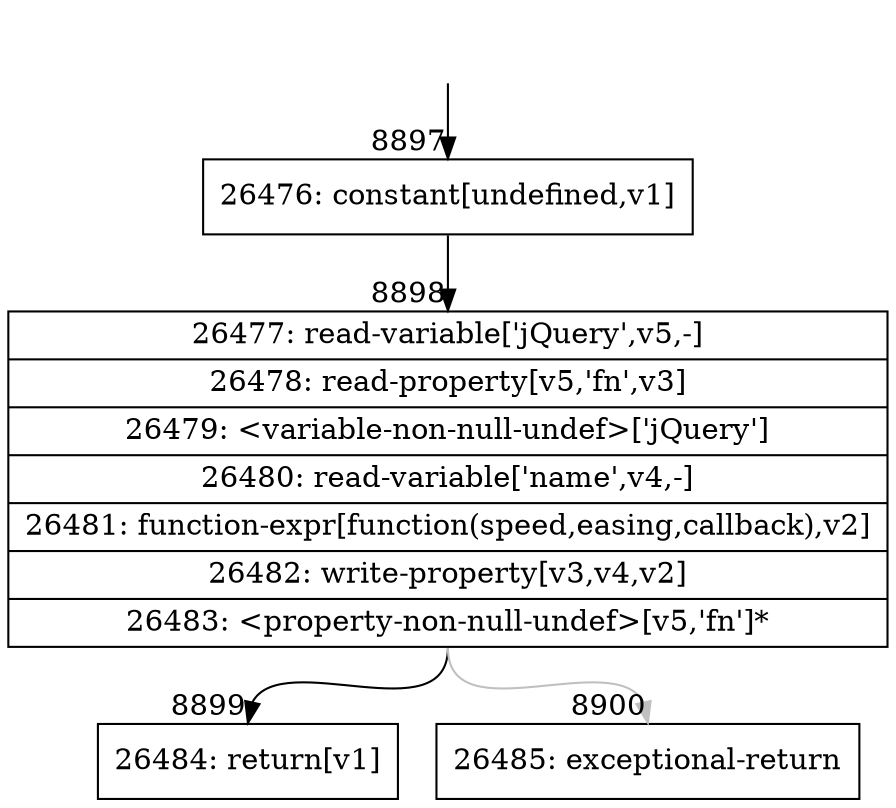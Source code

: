 digraph {
rankdir="TD"
BB_entry552[shape=none,label=""];
BB_entry552 -> BB8897 [tailport=s, headport=n, headlabel="    8897"]
BB8897 [shape=record label="{26476: constant[undefined,v1]}" ] 
BB8897 -> BB8898 [tailport=s, headport=n, headlabel="      8898"]
BB8898 [shape=record label="{26477: read-variable['jQuery',v5,-]|26478: read-property[v5,'fn',v3]|26479: \<variable-non-null-undef\>['jQuery']|26480: read-variable['name',v4,-]|26481: function-expr[function(speed,easing,callback),v2]|26482: write-property[v3,v4,v2]|26483: \<property-non-null-undef\>[v5,'fn']*}" ] 
BB8898 -> BB8899 [tailport=s, headport=n, headlabel="      8899"]
BB8898 -> BB8900 [tailport=s, headport=n, color=gray, headlabel="      8900"]
BB8899 [shape=record label="{26484: return[v1]}" ] 
BB8900 [shape=record label="{26485: exceptional-return}" ] 
}
